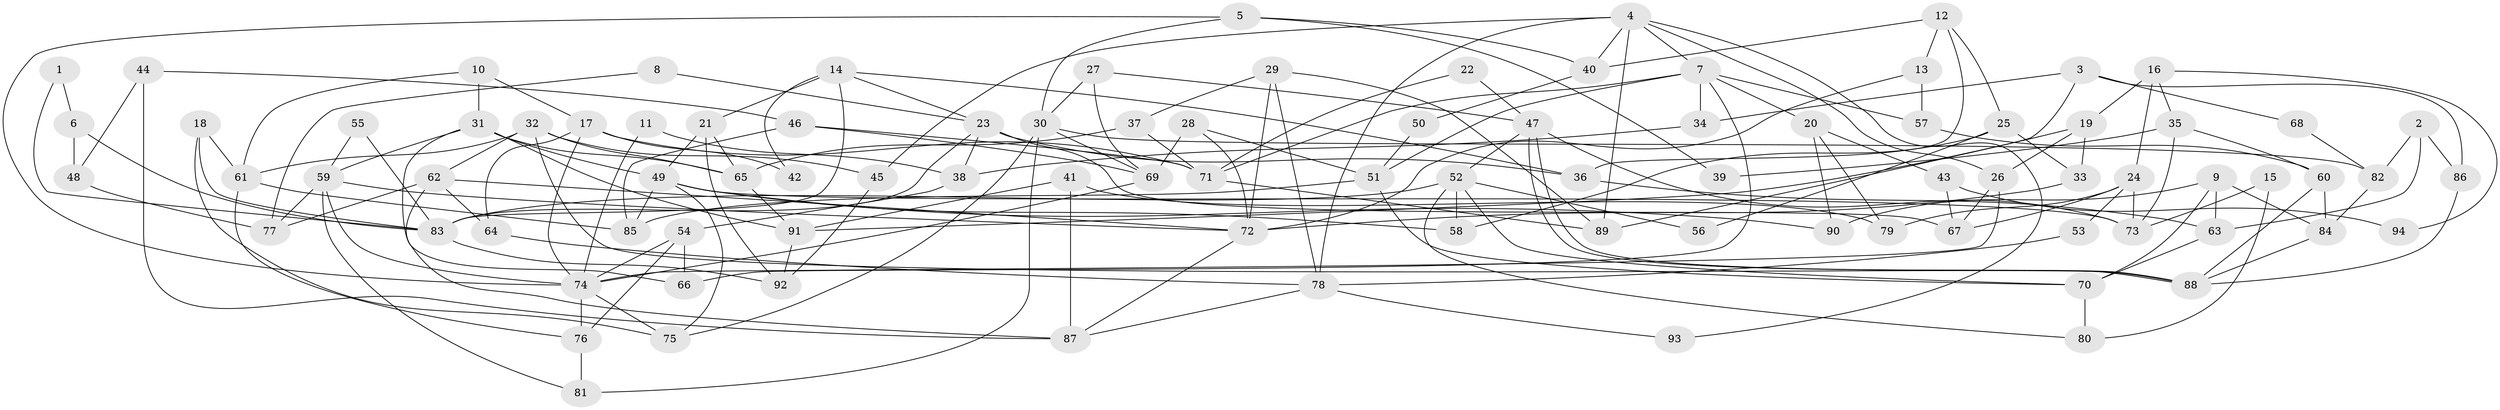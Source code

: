 // coarse degree distribution, {11: 0.02127659574468085, 6: 0.14893617021276595, 4: 0.2553191489361702, 3: 0.1276595744680851, 5: 0.2127659574468085, 7: 0.0851063829787234, 2: 0.0425531914893617, 10: 0.0425531914893617, 8: 0.02127659574468085, 12: 0.02127659574468085, 9: 0.02127659574468085}
// Generated by graph-tools (version 1.1) at 2025/36/03/04/25 23:36:59]
// undirected, 94 vertices, 188 edges
graph export_dot {
  node [color=gray90,style=filled];
  1;
  2;
  3;
  4;
  5;
  6;
  7;
  8;
  9;
  10;
  11;
  12;
  13;
  14;
  15;
  16;
  17;
  18;
  19;
  20;
  21;
  22;
  23;
  24;
  25;
  26;
  27;
  28;
  29;
  30;
  31;
  32;
  33;
  34;
  35;
  36;
  37;
  38;
  39;
  40;
  41;
  42;
  43;
  44;
  45;
  46;
  47;
  48;
  49;
  50;
  51;
  52;
  53;
  54;
  55;
  56;
  57;
  58;
  59;
  60;
  61;
  62;
  63;
  64;
  65;
  66;
  67;
  68;
  69;
  70;
  71;
  72;
  73;
  74;
  75;
  76;
  77;
  78;
  79;
  80;
  81;
  82;
  83;
  84;
  85;
  86;
  87;
  88;
  89;
  90;
  91;
  92;
  93;
  94;
  1 -- 83;
  1 -- 6;
  2 -- 63;
  2 -- 82;
  2 -- 86;
  3 -- 86;
  3 -- 89;
  3 -- 34;
  3 -- 68;
  4 -- 7;
  4 -- 78;
  4 -- 26;
  4 -- 40;
  4 -- 45;
  4 -- 89;
  4 -- 93;
  5 -- 40;
  5 -- 74;
  5 -- 30;
  5 -- 39;
  6 -- 83;
  6 -- 48;
  7 -- 51;
  7 -- 20;
  7 -- 34;
  7 -- 57;
  7 -- 66;
  7 -- 71;
  8 -- 77;
  8 -- 23;
  9 -- 84;
  9 -- 63;
  9 -- 70;
  9 -- 90;
  10 -- 31;
  10 -- 17;
  10 -- 61;
  11 -- 38;
  11 -- 74;
  12 -- 25;
  12 -- 36;
  12 -- 13;
  12 -- 40;
  13 -- 57;
  13 -- 72;
  14 -- 23;
  14 -- 83;
  14 -- 21;
  14 -- 36;
  14 -- 42;
  15 -- 73;
  15 -- 80;
  16 -- 19;
  16 -- 24;
  16 -- 35;
  16 -- 94;
  17 -- 74;
  17 -- 71;
  17 -- 42;
  17 -- 64;
  18 -- 83;
  18 -- 61;
  18 -- 75;
  19 -- 26;
  19 -- 91;
  19 -- 33;
  20 -- 90;
  20 -- 79;
  20 -- 43;
  21 -- 92;
  21 -- 49;
  21 -- 65;
  22 -- 47;
  22 -- 71;
  23 -- 83;
  23 -- 38;
  23 -- 36;
  23 -- 67;
  24 -- 73;
  24 -- 67;
  24 -- 53;
  24 -- 79;
  25 -- 33;
  25 -- 58;
  25 -- 56;
  26 -- 74;
  26 -- 67;
  27 -- 30;
  27 -- 69;
  27 -- 47;
  28 -- 69;
  28 -- 72;
  28 -- 51;
  29 -- 78;
  29 -- 37;
  29 -- 72;
  29 -- 89;
  30 -- 69;
  30 -- 75;
  30 -- 81;
  30 -- 82;
  31 -- 49;
  31 -- 66;
  31 -- 59;
  31 -- 65;
  31 -- 91;
  32 -- 65;
  32 -- 61;
  32 -- 45;
  32 -- 62;
  32 -- 88;
  33 -- 72;
  34 -- 38;
  35 -- 73;
  35 -- 39;
  35 -- 60;
  36 -- 63;
  37 -- 71;
  37 -- 65;
  38 -- 54;
  40 -- 50;
  41 -- 91;
  41 -- 87;
  41 -- 79;
  43 -- 67;
  43 -- 94;
  44 -- 46;
  44 -- 87;
  44 -- 48;
  45 -- 92;
  46 -- 85;
  46 -- 71;
  46 -- 69;
  47 -- 88;
  47 -- 88;
  47 -- 52;
  47 -- 73;
  48 -- 77;
  49 -- 75;
  49 -- 58;
  49 -- 73;
  49 -- 85;
  49 -- 90;
  50 -- 51;
  51 -- 85;
  51 -- 70;
  52 -- 70;
  52 -- 56;
  52 -- 58;
  52 -- 80;
  52 -- 83;
  53 -- 78;
  54 -- 76;
  54 -- 74;
  54 -- 66;
  55 -- 83;
  55 -- 59;
  57 -- 60;
  59 -- 72;
  59 -- 74;
  59 -- 77;
  59 -- 81;
  60 -- 88;
  60 -- 84;
  61 -- 76;
  61 -- 85;
  62 -- 72;
  62 -- 64;
  62 -- 77;
  62 -- 87;
  63 -- 70;
  64 -- 78;
  65 -- 91;
  68 -- 82;
  69 -- 74;
  70 -- 80;
  71 -- 89;
  72 -- 87;
  74 -- 75;
  74 -- 76;
  76 -- 81;
  78 -- 87;
  78 -- 93;
  82 -- 84;
  83 -- 92;
  84 -- 88;
  86 -- 88;
  91 -- 92;
}
